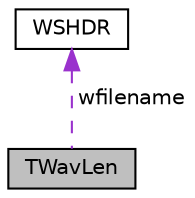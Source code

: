digraph "TWavLen"
{
 // LATEX_PDF_SIZE
  edge [fontname="Helvetica",fontsize="10",labelfontname="Helvetica",labelfontsize="10"];
  node [fontname="Helvetica",fontsize="10",shape=record];
  Node1 [label="TWavLen",height=0.2,width=0.4,color="black", fillcolor="grey75", style="filled", fontcolor="black",tooltip=".wav duration info."];
  Node2 -> Node1 [dir="back",color="darkorchid3",fontsize="10",style="dashed",label=" wfilename" ,fontname="Helvetica"];
  Node2 [label="WSHDR",height=0.2,width=0.4,color="black", fillcolor="white", style="filled",URL="$group___w_s_h_d_r.html#struct_w_s_h_d_r",tooltip="Wide-string header."];
}
